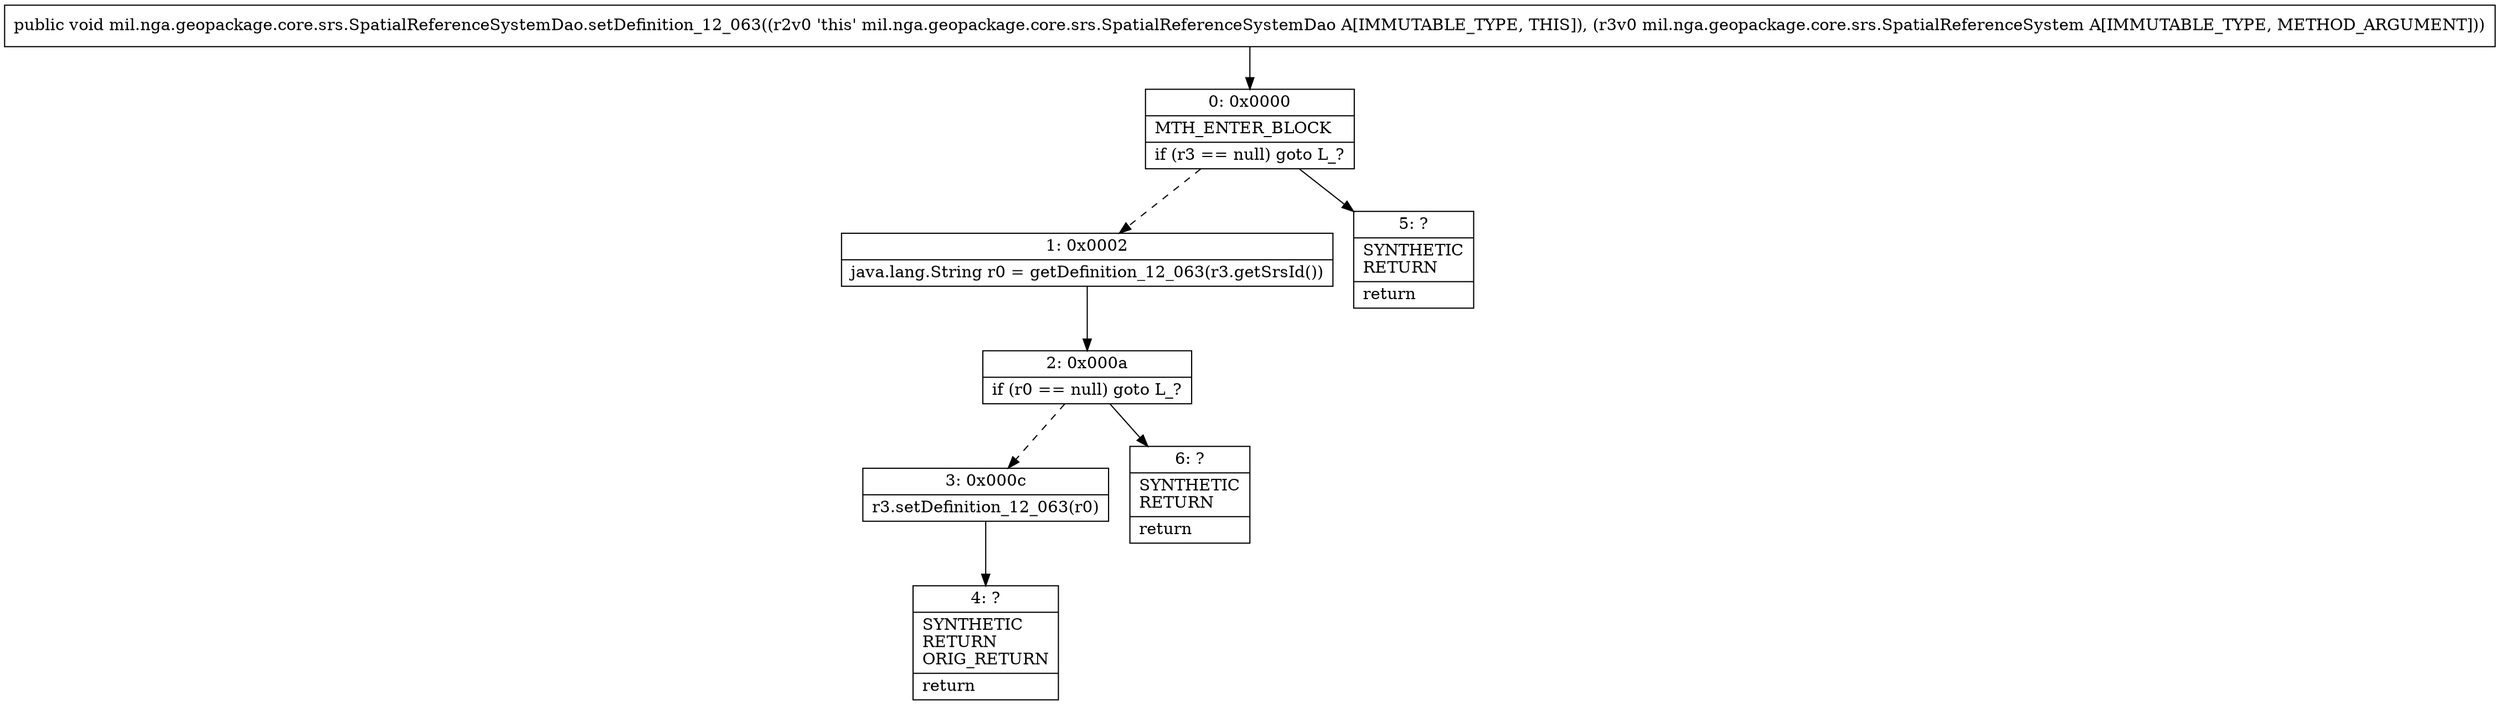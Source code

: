 digraph "CFG formil.nga.geopackage.core.srs.SpatialReferenceSystemDao.setDefinition_12_063(Lmil\/nga\/geopackage\/core\/srs\/SpatialReferenceSystem;)V" {
Node_0 [shape=record,label="{0\:\ 0x0000|MTH_ENTER_BLOCK\l|if (r3 == null) goto L_?\l}"];
Node_1 [shape=record,label="{1\:\ 0x0002|java.lang.String r0 = getDefinition_12_063(r3.getSrsId())\l}"];
Node_2 [shape=record,label="{2\:\ 0x000a|if (r0 == null) goto L_?\l}"];
Node_3 [shape=record,label="{3\:\ 0x000c|r3.setDefinition_12_063(r0)\l}"];
Node_4 [shape=record,label="{4\:\ ?|SYNTHETIC\lRETURN\lORIG_RETURN\l|return\l}"];
Node_5 [shape=record,label="{5\:\ ?|SYNTHETIC\lRETURN\l|return\l}"];
Node_6 [shape=record,label="{6\:\ ?|SYNTHETIC\lRETURN\l|return\l}"];
MethodNode[shape=record,label="{public void mil.nga.geopackage.core.srs.SpatialReferenceSystemDao.setDefinition_12_063((r2v0 'this' mil.nga.geopackage.core.srs.SpatialReferenceSystemDao A[IMMUTABLE_TYPE, THIS]), (r3v0 mil.nga.geopackage.core.srs.SpatialReferenceSystem A[IMMUTABLE_TYPE, METHOD_ARGUMENT])) }"];
MethodNode -> Node_0;
Node_0 -> Node_1[style=dashed];
Node_0 -> Node_5;
Node_1 -> Node_2;
Node_2 -> Node_3[style=dashed];
Node_2 -> Node_6;
Node_3 -> Node_4;
}

